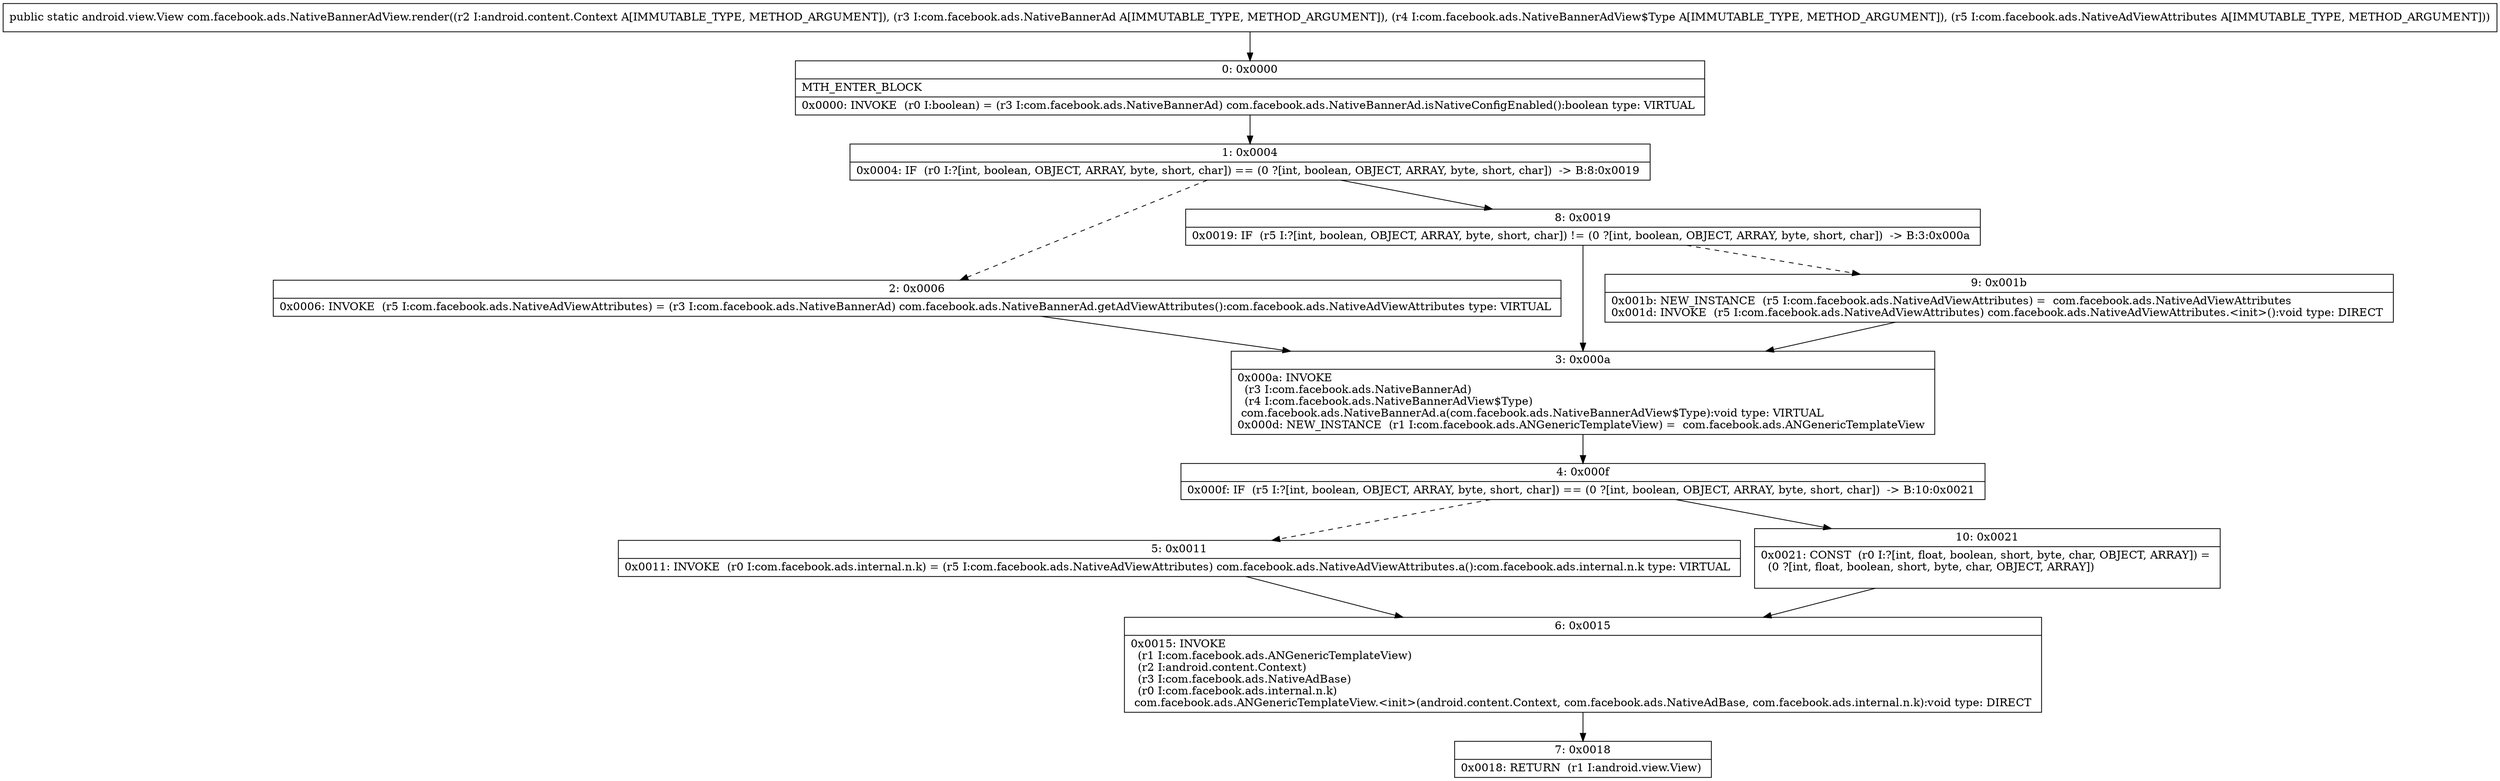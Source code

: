 digraph "CFG forcom.facebook.ads.NativeBannerAdView.render(Landroid\/content\/Context;Lcom\/facebook\/ads\/NativeBannerAd;Lcom\/facebook\/ads\/NativeBannerAdView$Type;Lcom\/facebook\/ads\/NativeAdViewAttributes;)Landroid\/view\/View;" {
Node_0 [shape=record,label="{0\:\ 0x0000|MTH_ENTER_BLOCK\l|0x0000: INVOKE  (r0 I:boolean) = (r3 I:com.facebook.ads.NativeBannerAd) com.facebook.ads.NativeBannerAd.isNativeConfigEnabled():boolean type: VIRTUAL \l}"];
Node_1 [shape=record,label="{1\:\ 0x0004|0x0004: IF  (r0 I:?[int, boolean, OBJECT, ARRAY, byte, short, char]) == (0 ?[int, boolean, OBJECT, ARRAY, byte, short, char])  \-\> B:8:0x0019 \l}"];
Node_2 [shape=record,label="{2\:\ 0x0006|0x0006: INVOKE  (r5 I:com.facebook.ads.NativeAdViewAttributes) = (r3 I:com.facebook.ads.NativeBannerAd) com.facebook.ads.NativeBannerAd.getAdViewAttributes():com.facebook.ads.NativeAdViewAttributes type: VIRTUAL \l}"];
Node_3 [shape=record,label="{3\:\ 0x000a|0x000a: INVOKE  \l  (r3 I:com.facebook.ads.NativeBannerAd)\l  (r4 I:com.facebook.ads.NativeBannerAdView$Type)\l com.facebook.ads.NativeBannerAd.a(com.facebook.ads.NativeBannerAdView$Type):void type: VIRTUAL \l0x000d: NEW_INSTANCE  (r1 I:com.facebook.ads.ANGenericTemplateView) =  com.facebook.ads.ANGenericTemplateView \l}"];
Node_4 [shape=record,label="{4\:\ 0x000f|0x000f: IF  (r5 I:?[int, boolean, OBJECT, ARRAY, byte, short, char]) == (0 ?[int, boolean, OBJECT, ARRAY, byte, short, char])  \-\> B:10:0x0021 \l}"];
Node_5 [shape=record,label="{5\:\ 0x0011|0x0011: INVOKE  (r0 I:com.facebook.ads.internal.n.k) = (r5 I:com.facebook.ads.NativeAdViewAttributes) com.facebook.ads.NativeAdViewAttributes.a():com.facebook.ads.internal.n.k type: VIRTUAL \l}"];
Node_6 [shape=record,label="{6\:\ 0x0015|0x0015: INVOKE  \l  (r1 I:com.facebook.ads.ANGenericTemplateView)\l  (r2 I:android.content.Context)\l  (r3 I:com.facebook.ads.NativeAdBase)\l  (r0 I:com.facebook.ads.internal.n.k)\l com.facebook.ads.ANGenericTemplateView.\<init\>(android.content.Context, com.facebook.ads.NativeAdBase, com.facebook.ads.internal.n.k):void type: DIRECT \l}"];
Node_7 [shape=record,label="{7\:\ 0x0018|0x0018: RETURN  (r1 I:android.view.View) \l}"];
Node_8 [shape=record,label="{8\:\ 0x0019|0x0019: IF  (r5 I:?[int, boolean, OBJECT, ARRAY, byte, short, char]) != (0 ?[int, boolean, OBJECT, ARRAY, byte, short, char])  \-\> B:3:0x000a \l}"];
Node_9 [shape=record,label="{9\:\ 0x001b|0x001b: NEW_INSTANCE  (r5 I:com.facebook.ads.NativeAdViewAttributes) =  com.facebook.ads.NativeAdViewAttributes \l0x001d: INVOKE  (r5 I:com.facebook.ads.NativeAdViewAttributes) com.facebook.ads.NativeAdViewAttributes.\<init\>():void type: DIRECT \l}"];
Node_10 [shape=record,label="{10\:\ 0x0021|0x0021: CONST  (r0 I:?[int, float, boolean, short, byte, char, OBJECT, ARRAY]) = \l  (0 ?[int, float, boolean, short, byte, char, OBJECT, ARRAY])\l \l}"];
MethodNode[shape=record,label="{public static android.view.View com.facebook.ads.NativeBannerAdView.render((r2 I:android.content.Context A[IMMUTABLE_TYPE, METHOD_ARGUMENT]), (r3 I:com.facebook.ads.NativeBannerAd A[IMMUTABLE_TYPE, METHOD_ARGUMENT]), (r4 I:com.facebook.ads.NativeBannerAdView$Type A[IMMUTABLE_TYPE, METHOD_ARGUMENT]), (r5 I:com.facebook.ads.NativeAdViewAttributes A[IMMUTABLE_TYPE, METHOD_ARGUMENT])) }"];
MethodNode -> Node_0;
Node_0 -> Node_1;
Node_1 -> Node_2[style=dashed];
Node_1 -> Node_8;
Node_2 -> Node_3;
Node_3 -> Node_4;
Node_4 -> Node_5[style=dashed];
Node_4 -> Node_10;
Node_5 -> Node_6;
Node_6 -> Node_7;
Node_8 -> Node_3;
Node_8 -> Node_9[style=dashed];
Node_9 -> Node_3;
Node_10 -> Node_6;
}

